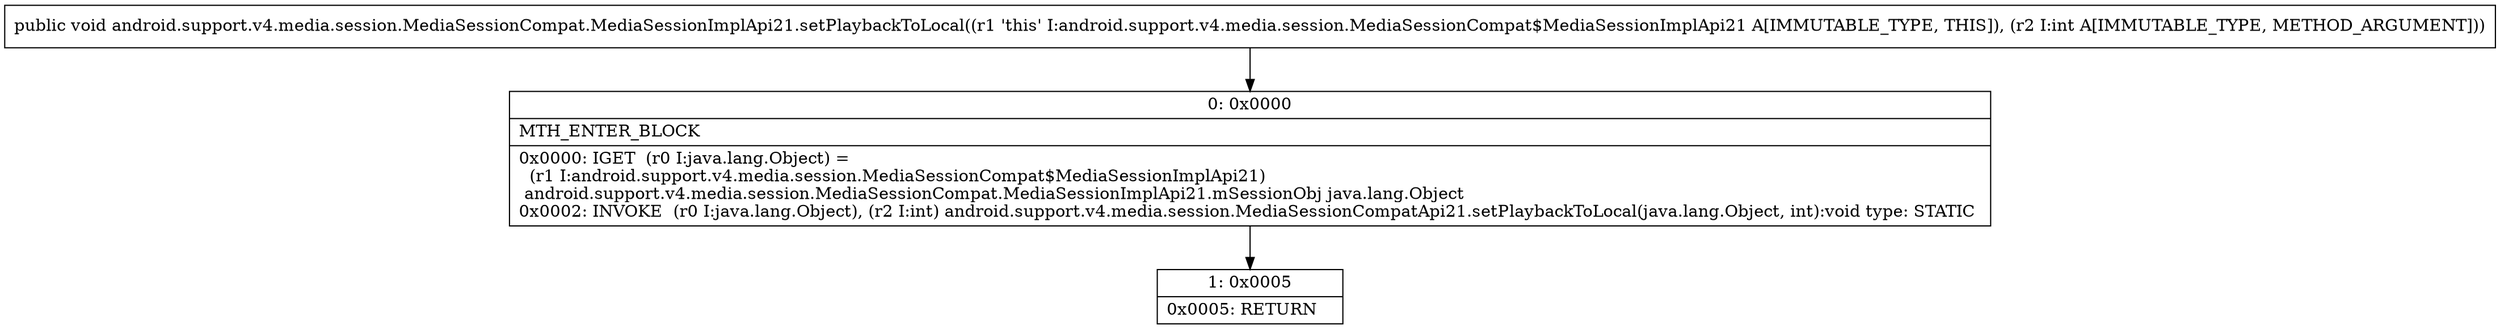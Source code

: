 digraph "CFG forandroid.support.v4.media.session.MediaSessionCompat.MediaSessionImplApi21.setPlaybackToLocal(I)V" {
Node_0 [shape=record,label="{0\:\ 0x0000|MTH_ENTER_BLOCK\l|0x0000: IGET  (r0 I:java.lang.Object) = \l  (r1 I:android.support.v4.media.session.MediaSessionCompat$MediaSessionImplApi21)\l android.support.v4.media.session.MediaSessionCompat.MediaSessionImplApi21.mSessionObj java.lang.Object \l0x0002: INVOKE  (r0 I:java.lang.Object), (r2 I:int) android.support.v4.media.session.MediaSessionCompatApi21.setPlaybackToLocal(java.lang.Object, int):void type: STATIC \l}"];
Node_1 [shape=record,label="{1\:\ 0x0005|0x0005: RETURN   \l}"];
MethodNode[shape=record,label="{public void android.support.v4.media.session.MediaSessionCompat.MediaSessionImplApi21.setPlaybackToLocal((r1 'this' I:android.support.v4.media.session.MediaSessionCompat$MediaSessionImplApi21 A[IMMUTABLE_TYPE, THIS]), (r2 I:int A[IMMUTABLE_TYPE, METHOD_ARGUMENT])) }"];
MethodNode -> Node_0;
Node_0 -> Node_1;
}

